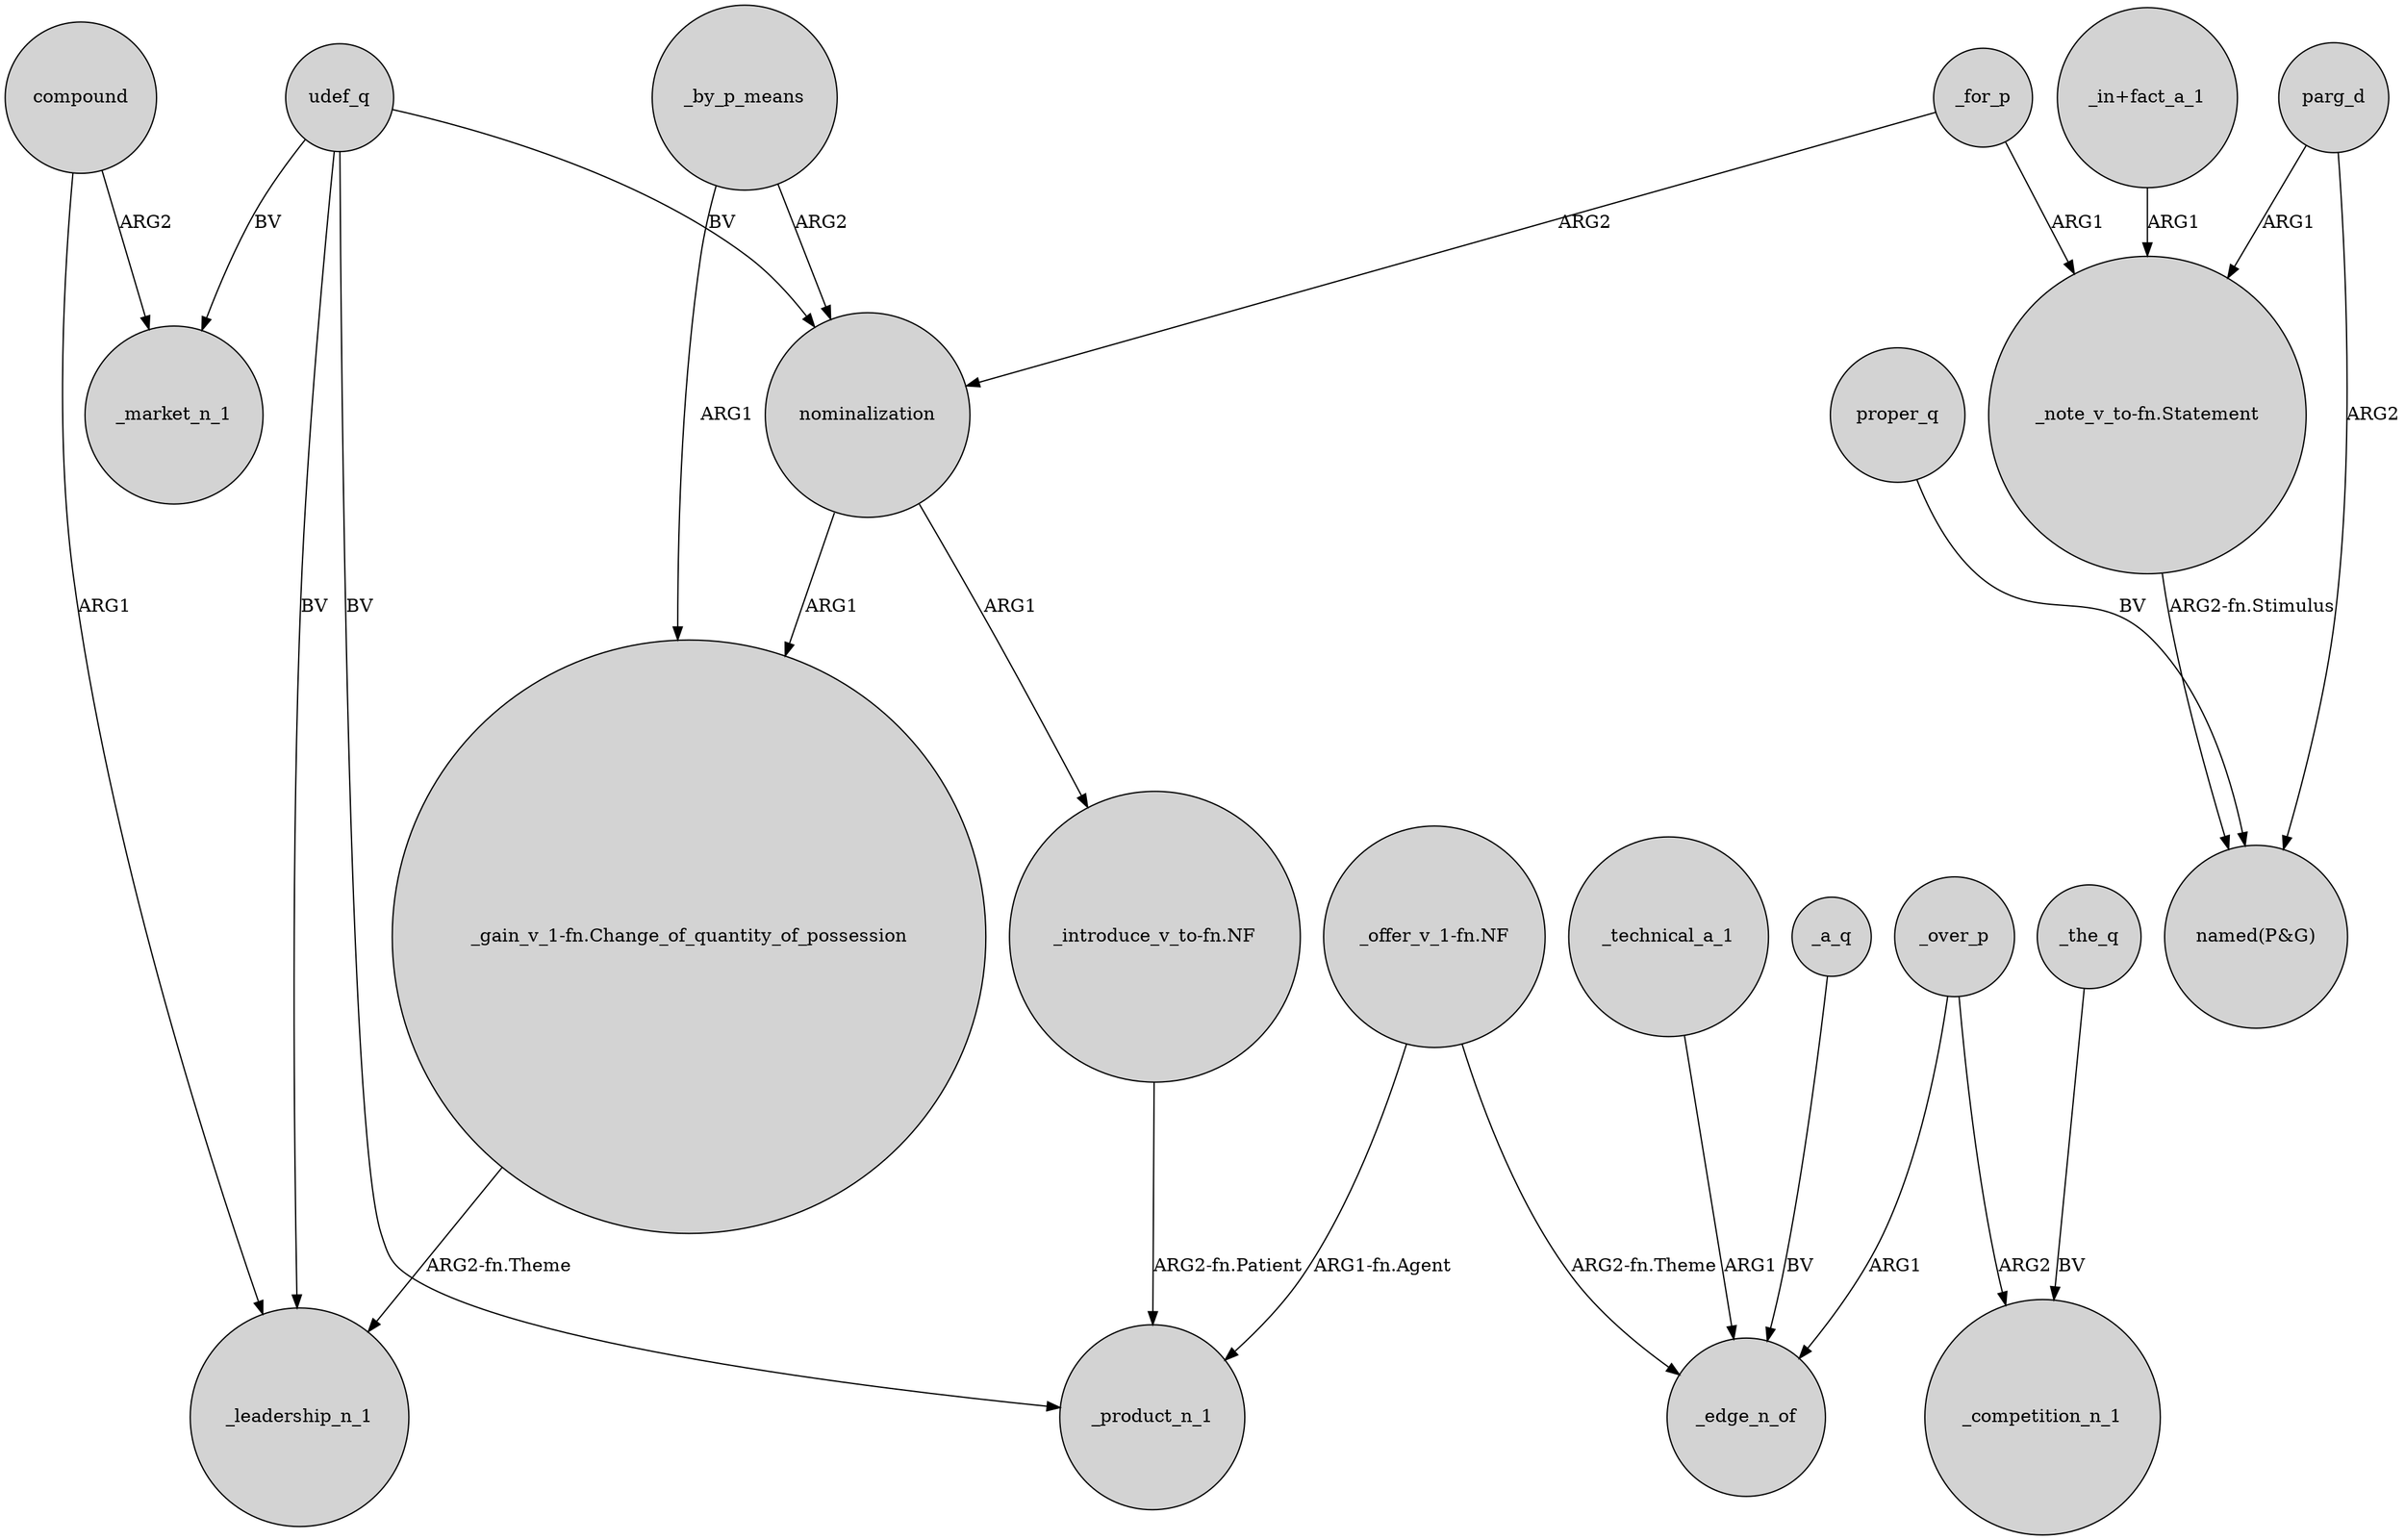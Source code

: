 digraph {
	node [shape=circle style=filled]
	compound -> _market_n_1 [label=ARG2]
	_by_p_means -> "_gain_v_1-fn.Change_of_quantity_of_possession" [label=ARG1]
	_the_q -> _competition_n_1 [label=BV]
	_by_p_means -> nominalization [label=ARG2]
	"_gain_v_1-fn.Change_of_quantity_of_possession" -> _leadership_n_1 [label="ARG2-fn.Theme"]
	_for_p -> nominalization [label=ARG2]
	proper_q -> "named(P&G)" [label=BV]
	udef_q -> _market_n_1 [label=BV]
	compound -> _leadership_n_1 [label=ARG1]
	_for_p -> "_note_v_to-fn.Statement" [label=ARG1]
	_over_p -> _edge_n_of [label=ARG1]
	_over_p -> _competition_n_1 [label=ARG2]
	"_in+fact_a_1" -> "_note_v_to-fn.Statement" [label=ARG1]
	udef_q -> nominalization [label=BV]
	_a_q -> _edge_n_of [label=BV]
	nominalization -> "_introduce_v_to-fn.NF" [label=ARG1]
	"_note_v_to-fn.Statement" -> "named(P&G)" [label="ARG2-fn.Stimulus"]
	"_offer_v_1-fn.NF" -> _edge_n_of [label="ARG2-fn.Theme"]
	udef_q -> _product_n_1 [label=BV]
	"_introduce_v_to-fn.NF" -> _product_n_1 [label="ARG2-fn.Patient"]
	"_offer_v_1-fn.NF" -> _product_n_1 [label="ARG1-fn.Agent"]
	nominalization -> "_gain_v_1-fn.Change_of_quantity_of_possession" [label=ARG1]
	_technical_a_1 -> _edge_n_of [label=ARG1]
	udef_q -> _leadership_n_1 [label=BV]
	parg_d -> "_note_v_to-fn.Statement" [label=ARG1]
	parg_d -> "named(P&G)" [label=ARG2]
}
